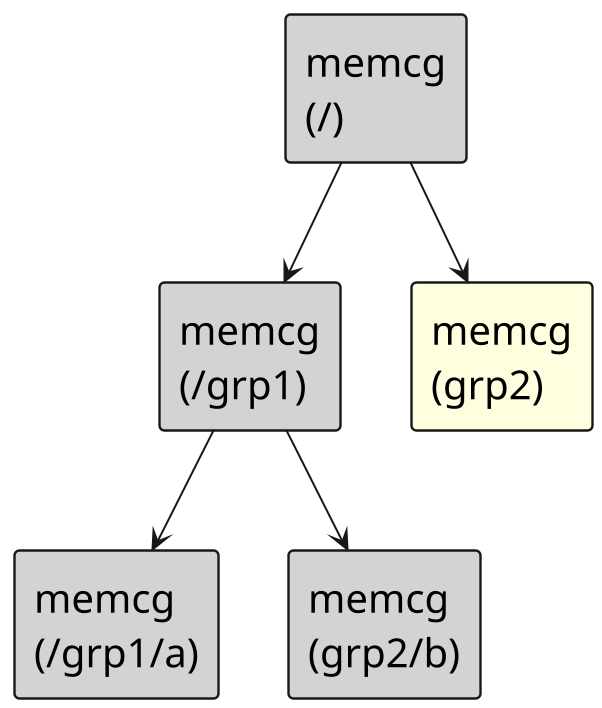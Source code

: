 @startuml

skinparam ComponentStyle rectangle
scale 2/1

skinparam Component {
    FontSize 20
    FontColor black
    BorderThickness 1.2
    BackgroundColor transparent
}

' components:
component "memcg\n(/)" as c0 #LightGrey
component "memcg\n(/grp1)" as c1 #LightGrey
component "memcg\n(grp2)" as c2 #LightYellow
component "memcg\n(/grp1/a)" as c3 #LightGrey
component "memcg\n(grp2/b)" as c4 #LightGrey
' layout:
c0-->c1
c0-->c2
c1-->c3
c1-->c4

@enduml
